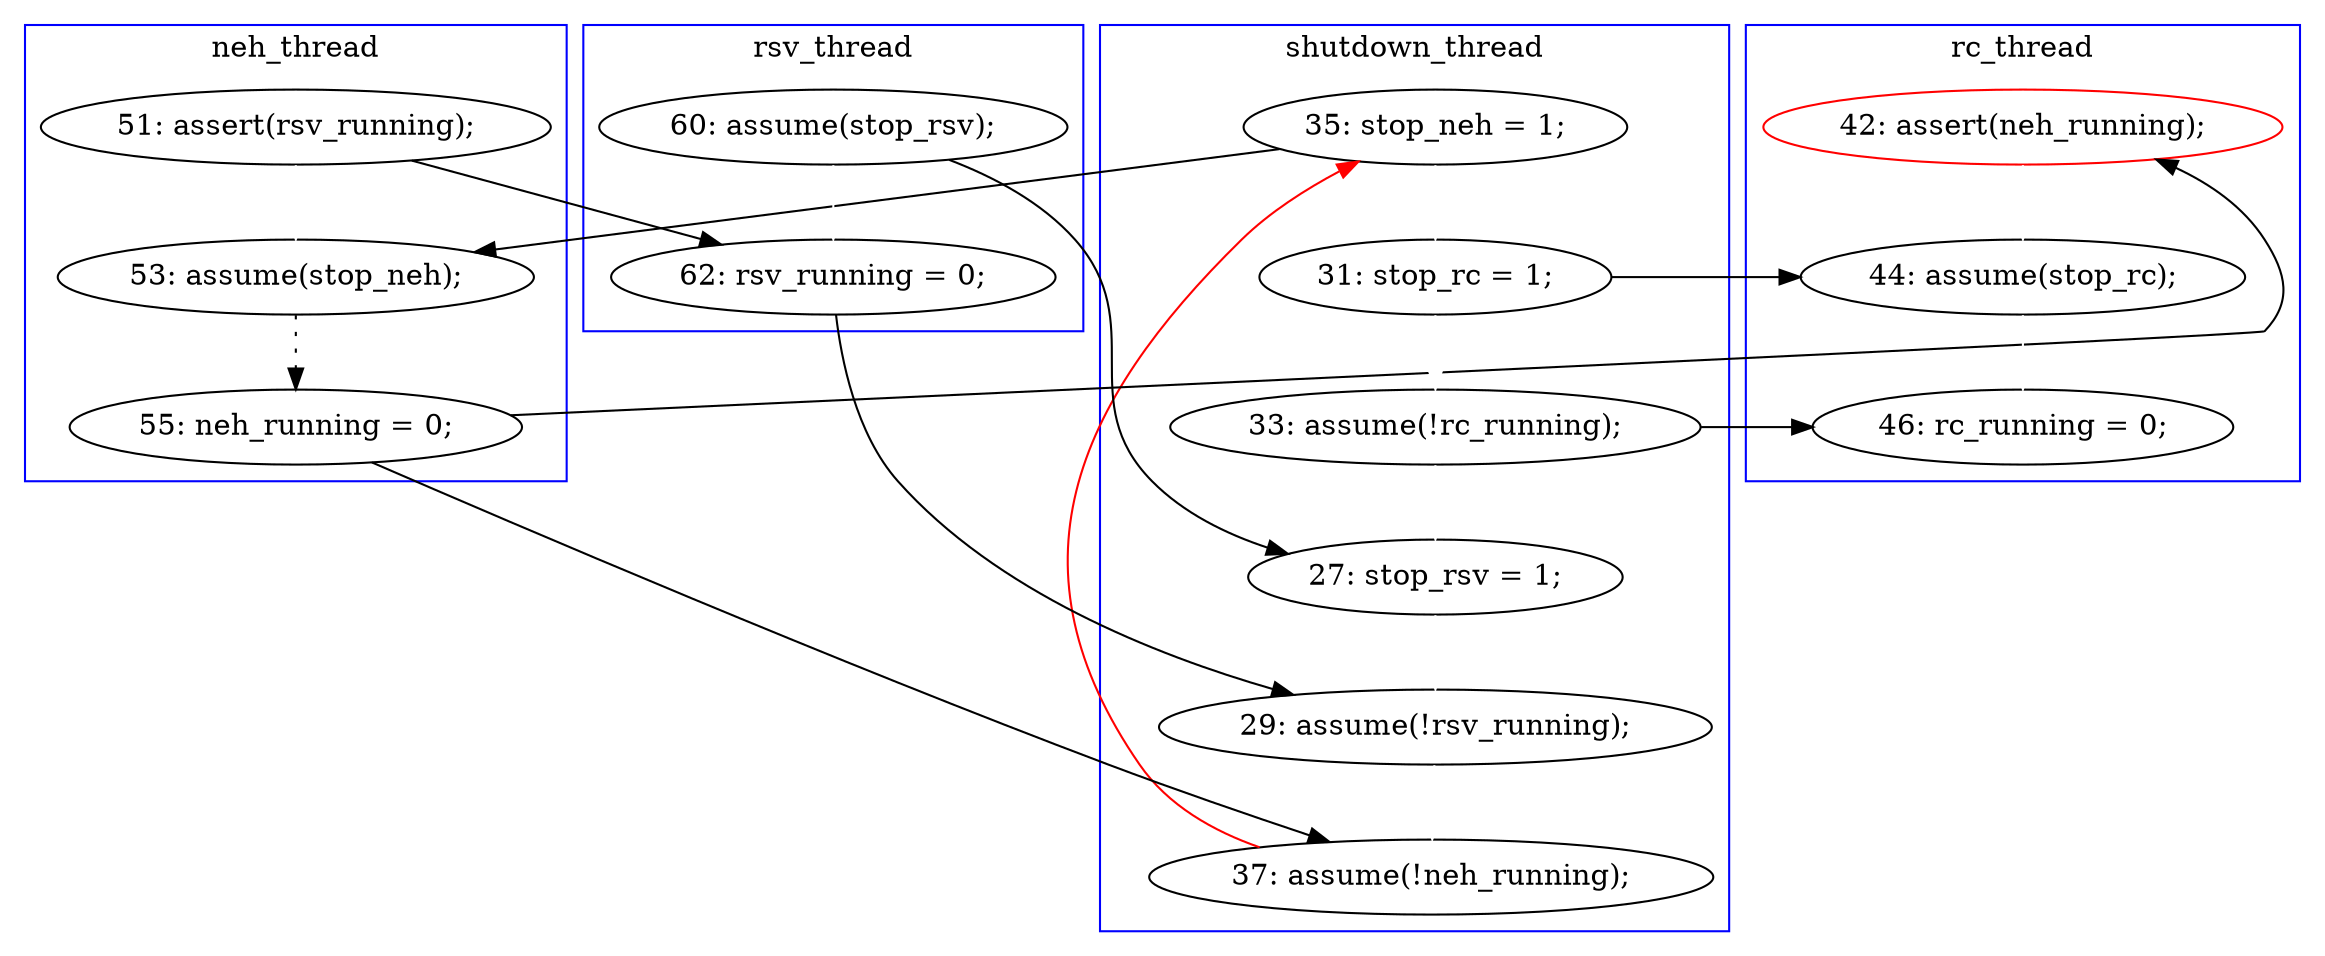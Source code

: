 digraph Counterexample {
	23 -> 26 [color = white, style = solid]
	30 -> 10 [color = red, style = solid, constraint = false]
	25 -> 28 [color = black, style = solid, constraint = false]
	10 -> 18 [color = black, style = solid, constraint = false]
	19 -> 22 [color = black, style = solid, constraint = false]
	28 -> 30 [color = white, style = solid]
	16 -> 18 [color = white, style = solid]
	26 -> 28 [color = white, style = solid]
	18 -> 19 [color = black, style = dotted]
	24 -> 25 [color = white, style = solid]
	16 -> 25 [color = black, style = solid, constraint = false]
	23 -> 37 [color = black, style = solid, constraint = false]
	11 -> 23 [color = white, style = solid]
	11 -> 36 [color = black, style = solid, constraint = false]
	10 -> 11 [color = white, style = solid]
	36 -> 37 [color = white, style = solid]
	19 -> 30 [color = black, style = solid, constraint = false]
	22 -> 36 [color = white, style = solid]
	24 -> 26 [color = black, style = solid, constraint = false]
	subgraph cluster4 {
		label = rsv_thread
		color = blue
		25  [label = "62: rsv_running = 0;"]
		24  [label = "60: assume(stop_rsv);"]
	}
	subgraph cluster3 {
		label = neh_thread
		color = blue
		18  [label = "53: assume(stop_neh);"]
		19  [label = "55: neh_running = 0;"]
		16  [label = "51: assert(rsv_running);"]
	}
	subgraph cluster1 {
		label = shutdown_thread
		color = blue
		11  [label = "31: stop_rc = 1;"]
		28  [label = "29: assume(!rsv_running);"]
		10  [label = "35: stop_neh = 1;"]
		23  [label = "33: assume(!rc_running);"]
		26  [label = "27: stop_rsv = 1;"]
		30  [label = "37: assume(!neh_running);"]
	}
	subgraph cluster2 {
		label = rc_thread
		color = blue
		37  [label = "46: rc_running = 0;"]
		36  [label = "44: assume(stop_rc);"]
		22  [label = "42: assert(neh_running);", color = red]
	}
}